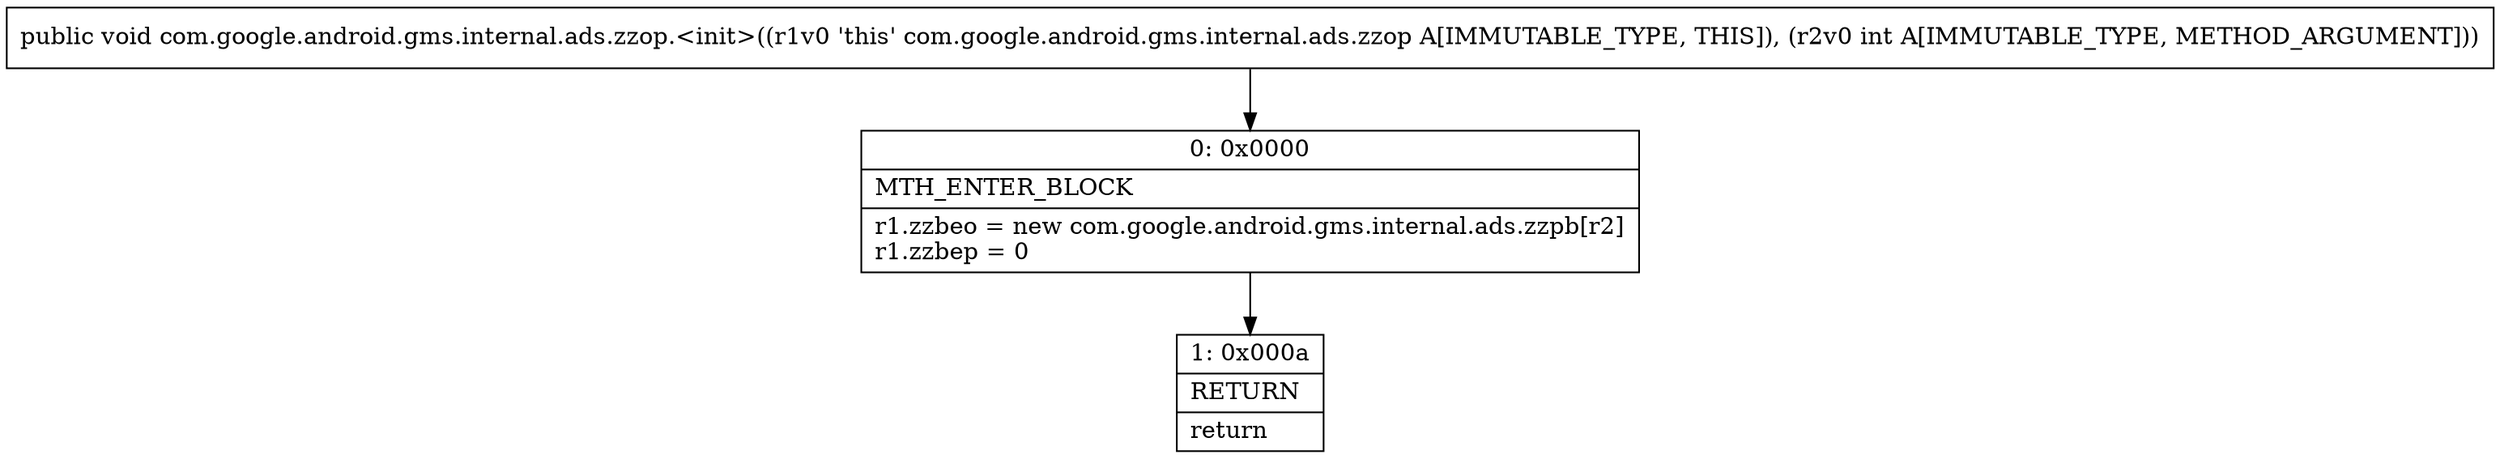 digraph "CFG forcom.google.android.gms.internal.ads.zzop.\<init\>(I)V" {
Node_0 [shape=record,label="{0\:\ 0x0000|MTH_ENTER_BLOCK\l|r1.zzbeo = new com.google.android.gms.internal.ads.zzpb[r2]\lr1.zzbep = 0\l}"];
Node_1 [shape=record,label="{1\:\ 0x000a|RETURN\l|return\l}"];
MethodNode[shape=record,label="{public void com.google.android.gms.internal.ads.zzop.\<init\>((r1v0 'this' com.google.android.gms.internal.ads.zzop A[IMMUTABLE_TYPE, THIS]), (r2v0 int A[IMMUTABLE_TYPE, METHOD_ARGUMENT])) }"];
MethodNode -> Node_0;
Node_0 -> Node_1;
}

